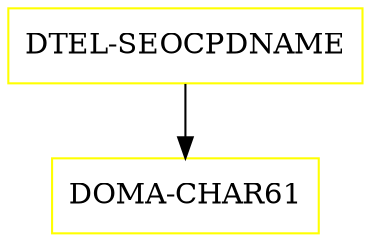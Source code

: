 digraph G {
  "DTEL-SEOCPDNAME" [shape=box,color=yellow];
  "DOMA-CHAR61" [shape=box,color=yellow,URL="./DOMA_CHAR61.html"];
  "DTEL-SEOCPDNAME" -> "DOMA-CHAR61";
}
